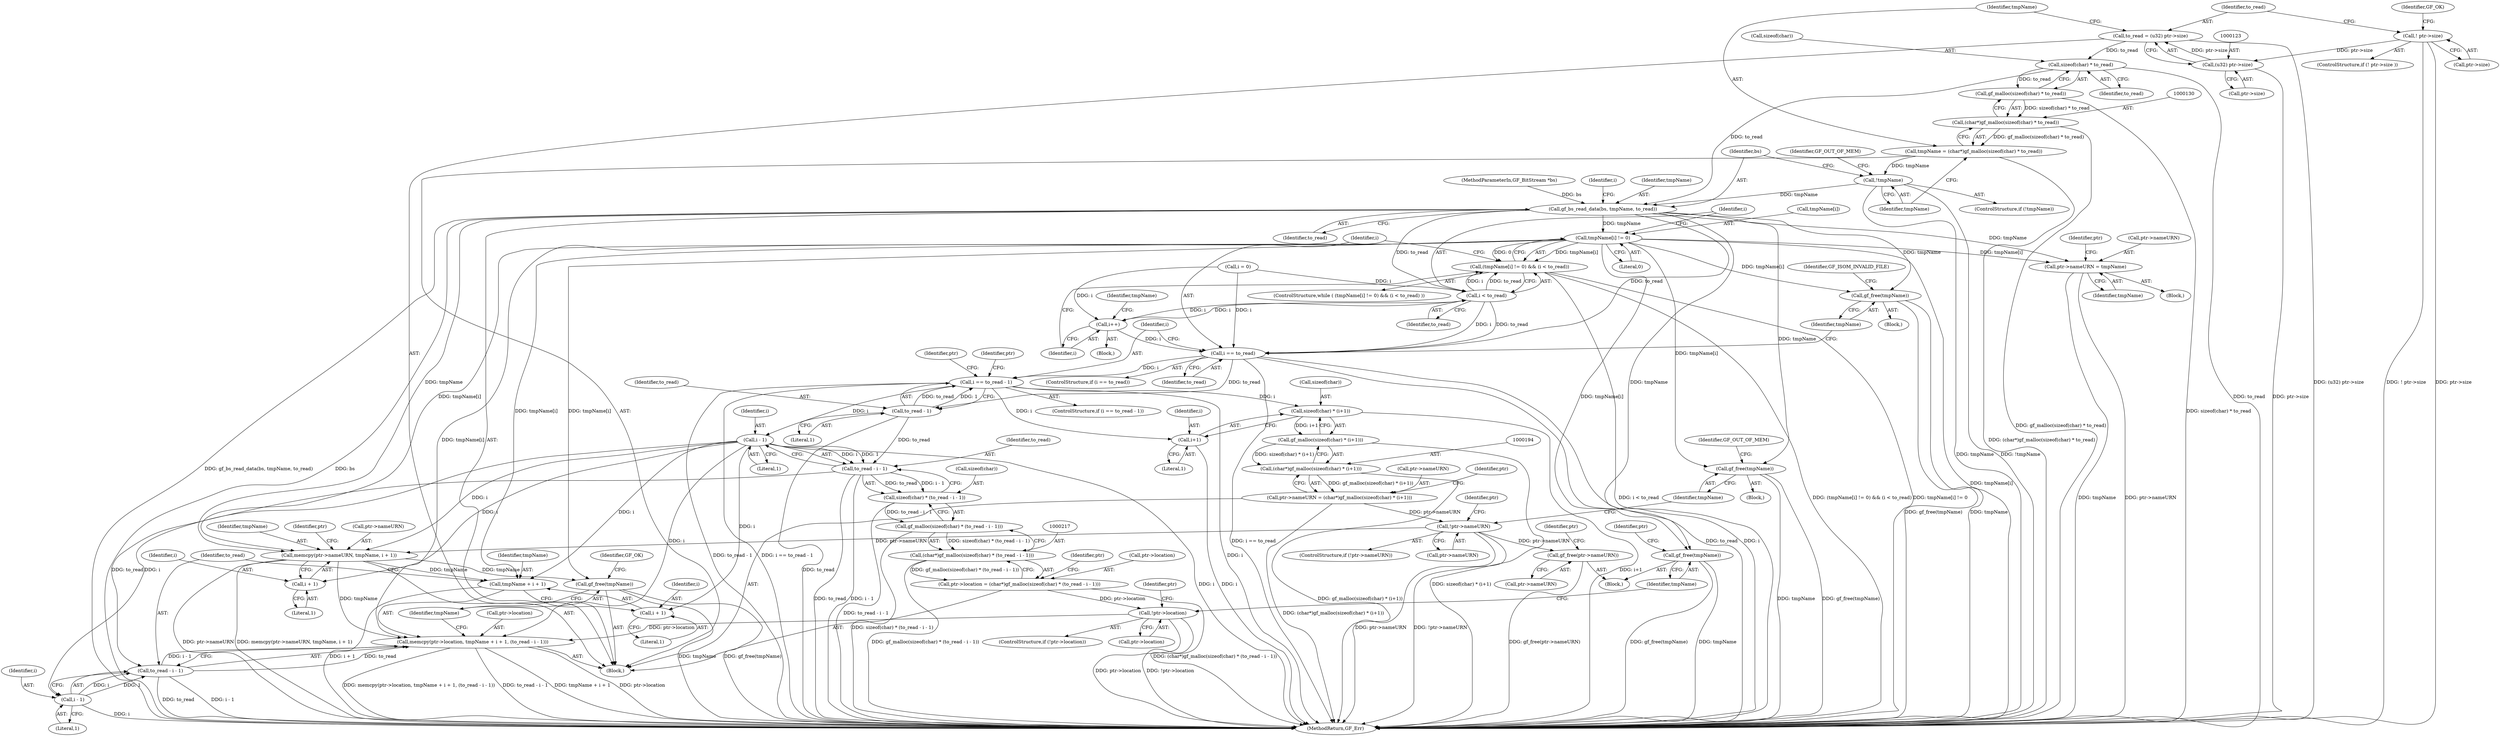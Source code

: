 digraph "1_gpac_bceb03fd2be95097a7b409ea59914f332fb6bc86@API" {
"1000132" [label="(Call,sizeof(char) * to_read)"];
"1000120" [label="(Call,to_read = (u32) ptr->size)"];
"1000122" [label="(Call,(u32) ptr->size)"];
"1000114" [label="(Call,! ptr->size)"];
"1000131" [label="(Call,gf_malloc(sizeof(char) * to_read))"];
"1000129" [label="(Call,(char*)gf_malloc(sizeof(char) * to_read))"];
"1000127" [label="(Call,tmpName = (char*)gf_malloc(sizeof(char) * to_read))"];
"1000137" [label="(Call,!tmpName)"];
"1000141" [label="(Call,gf_bs_read_data(bs, tmpName, to_read))"];
"1000150" [label="(Call,tmpName[i] != 0)"];
"1000149" [label="(Call,(tmpName[i] != 0) && (i < to_read))"];
"1000166" [label="(Call,gf_free(tmpName))"];
"1000177" [label="(Call,ptr->nameURN = tmpName)"];
"1000208" [label="(Call,gf_free(tmpName))"];
"1000233" [label="(Call,gf_free(tmpName))"];
"1000246" [label="(Call,memcpy(ptr->nameURN, tmpName, i + 1))"];
"1000254" [label="(Call,memcpy(ptr->location, tmpName + i + 1, (to_read - i - 1)))"];
"1000258" [label="(Call,tmpName + i + 1)"];
"1000268" [label="(Call,gf_free(tmpName))"];
"1000155" [label="(Call,i < to_read)"];
"1000159" [label="(Call,i++)"];
"1000162" [label="(Call,i == to_read)"];
"1000171" [label="(Call,i == to_read - 1)"];
"1000196" [label="(Call,sizeof(char) * (i+1))"];
"1000195" [label="(Call,gf_malloc(sizeof(char) * (i+1)))"];
"1000193" [label="(Call,(char*)gf_malloc(sizeof(char) * (i+1)))"];
"1000189" [label="(Call,ptr->nameURN = (char*)gf_malloc(sizeof(char) * (i+1)))"];
"1000203" [label="(Call,!ptr->nameURN)"];
"1000235" [label="(Call,gf_free(ptr->nameURN))"];
"1000199" [label="(Call,i+1)"];
"1000224" [label="(Call,i - 1)"];
"1000222" [label="(Call,to_read - i - 1)"];
"1000219" [label="(Call,sizeof(char) * (to_read - i - 1))"];
"1000218" [label="(Call,gf_malloc(sizeof(char) * (to_read - i - 1)))"];
"1000216" [label="(Call,(char*)gf_malloc(sizeof(char) * (to_read - i - 1)))"];
"1000212" [label="(Call,ptr->location = (char*)gf_malloc(sizeof(char) * (to_read - i - 1)))"];
"1000228" [label="(Call,!ptr->location)"];
"1000263" [label="(Call,to_read - i - 1)"];
"1000251" [label="(Call,i + 1)"];
"1000260" [label="(Call,i + 1)"];
"1000265" [label="(Call,i - 1)"];
"1000173" [label="(Call,to_read - 1)"];
"1000175" [label="(Literal,1)"];
"1000131" [label="(Call,gf_malloc(sizeof(char) * to_read))"];
"1000124" [label="(Call,ptr->size)"];
"1000145" [label="(Call,i = 0)"];
"1000166" [label="(Call,gf_free(tmpName))"];
"1000264" [label="(Identifier,to_read)"];
"1000189" [label="(Call,ptr->nameURN = (char*)gf_malloc(sizeof(char) * (i+1)))"];
"1000155" [label="(Call,i < to_read)"];
"1000102" [label="(MethodParameterIn,GF_BitStream *bs)"];
"1000159" [label="(Call,i++)"];
"1000248" [label="(Identifier,ptr)"];
"1000223" [label="(Identifier,to_read)"];
"1000247" [label="(Call,ptr->nameURN)"];
"1000138" [label="(Identifier,tmpName)"];
"1000250" [label="(Identifier,tmpName)"];
"1000208" [label="(Call,gf_free(tmpName))"];
"1000169" [label="(Identifier,GF_ISOM_INVALID_FILE)"];
"1000271" [label="(Identifier,GF_OK)"];
"1000253" [label="(Literal,1)"];
"1000167" [label="(Identifier,tmpName)"];
"1000228" [label="(Call,!ptr->location)"];
"1000222" [label="(Call,to_read - i - 1)"];
"1000176" [label="(Block,)"];
"1000268" [label="(Call,gf_free(tmpName))"];
"1000146" [label="(Identifier,i)"];
"1000115" [label="(Call,ptr->size)"];
"1000204" [label="(Call,ptr->nameURN)"];
"1000184" [label="(Identifier,ptr)"];
"1000233" [label="(Call,gf_free(tmpName))"];
"1000205" [label="(Identifier,ptr)"];
"1000211" [label="(Identifier,GF_OUT_OF_MEM)"];
"1000113" [label="(ControlStructure,if (! ptr->size ))"];
"1000143" [label="(Identifier,tmpName)"];
"1000142" [label="(Identifier,bs)"];
"1000135" [label="(Identifier,to_read)"];
"1000120" [label="(Call,to_read = (u32) ptr->size)"];
"1000213" [label="(Call,ptr->location)"];
"1000214" [label="(Identifier,ptr)"];
"1000251" [label="(Call,i + 1)"];
"1000232" [label="(Block,)"];
"1000119" [label="(Identifier,GF_OK)"];
"1000254" [label="(Call,memcpy(ptr->location, tmpName + i + 1, (to_read - i - 1)))"];
"1000103" [label="(Block,)"];
"1000178" [label="(Call,ptr->nameURN)"];
"1000255" [label="(Call,ptr->location)"];
"1000230" [label="(Identifier,ptr)"];
"1000128" [label="(Identifier,tmpName)"];
"1000122" [label="(Call,(u32) ptr->size)"];
"1000158" [label="(Block,)"];
"1000195" [label="(Call,gf_malloc(sizeof(char) * (i+1)))"];
"1000229" [label="(Call,ptr->location)"];
"1000137" [label="(Call,!tmpName)"];
"1000207" [label="(Block,)"];
"1000262" [label="(Literal,1)"];
"1000267" [label="(Literal,1)"];
"1000252" [label="(Identifier,i)"];
"1000165" [label="(Block,)"];
"1000236" [label="(Call,ptr->nameURN)"];
"1000149" [label="(Call,(tmpName[i] != 0) && (i < to_read))"];
"1000164" [label="(Identifier,to_read)"];
"1000160" [label="(Identifier,i)"];
"1000272" [label="(MethodReturn,GF_Err)"];
"1000132" [label="(Call,sizeof(char) * to_read)"];
"1000235" [label="(Call,gf_free(ptr->nameURN))"];
"1000174" [label="(Identifier,to_read)"];
"1000127" [label="(Call,tmpName = (char*)gf_malloc(sizeof(char) * to_read))"];
"1000209" [label="(Identifier,tmpName)"];
"1000171" [label="(Call,i == to_read - 1)"];
"1000133" [label="(Call,sizeof(char))"];
"1000237" [label="(Identifier,ptr)"];
"1000163" [label="(Identifier,i)"];
"1000219" [label="(Call,sizeof(char) * (to_read - i - 1))"];
"1000261" [label="(Identifier,i)"];
"1000162" [label="(Call,i == to_read)"];
"1000260" [label="(Call,i + 1)"];
"1000114" [label="(Call,! ptr->size)"];
"1000152" [label="(Identifier,tmpName)"];
"1000201" [label="(Literal,1)"];
"1000256" [label="(Identifier,ptr)"];
"1000259" [label="(Identifier,tmpName)"];
"1000141" [label="(Call,gf_bs_read_data(bs, tmpName, to_read))"];
"1000200" [label="(Identifier,i)"];
"1000177" [label="(Call,ptr->nameURN = tmpName)"];
"1000203" [label="(Call,!ptr->nameURN)"];
"1000241" [label="(Identifier,ptr)"];
"1000218" [label="(Call,gf_malloc(sizeof(char) * (to_read - i - 1)))"];
"1000220" [label="(Call,sizeof(char))"];
"1000173" [label="(Call,to_read - 1)"];
"1000234" [label="(Identifier,tmpName)"];
"1000140" [label="(Identifier,GF_OUT_OF_MEM)"];
"1000148" [label="(ControlStructure,while ( (tmpName[i] != 0) && (i < to_read) ))"];
"1000191" [label="(Identifier,ptr)"];
"1000224" [label="(Call,i - 1)"];
"1000144" [label="(Identifier,to_read)"];
"1000193" [label="(Call,(char*)gf_malloc(sizeof(char) * (i+1)))"];
"1000216" [label="(Call,(char*)gf_malloc(sizeof(char) * (to_read - i - 1)))"];
"1000179" [label="(Identifier,ptr)"];
"1000263" [label="(Call,to_read - i - 1)"];
"1000269" [label="(Identifier,tmpName)"];
"1000197" [label="(Call,sizeof(char))"];
"1000190" [label="(Call,ptr->nameURN)"];
"1000226" [label="(Literal,1)"];
"1000161" [label="(ControlStructure,if (i == to_read))"];
"1000121" [label="(Identifier,to_read)"];
"1000129" [label="(Call,(char*)gf_malloc(sizeof(char) * to_read))"];
"1000170" [label="(ControlStructure,if (i == to_read - 1))"];
"1000154" [label="(Literal,0)"];
"1000181" [label="(Identifier,tmpName)"];
"1000258" [label="(Call,tmpName + i + 1)"];
"1000202" [label="(ControlStructure,if (!ptr->nameURN))"];
"1000172" [label="(Identifier,i)"];
"1000266" [label="(Identifier,i)"];
"1000212" [label="(Call,ptr->location = (char*)gf_malloc(sizeof(char) * (to_read - i - 1)))"];
"1000151" [label="(Call,tmpName[i])"];
"1000199" [label="(Call,i+1)"];
"1000227" [label="(ControlStructure,if (!ptr->location))"];
"1000150" [label="(Call,tmpName[i] != 0)"];
"1000157" [label="(Identifier,to_read)"];
"1000225" [label="(Identifier,i)"];
"1000265" [label="(Call,i - 1)"];
"1000156" [label="(Identifier,i)"];
"1000246" [label="(Call,memcpy(ptr->nameURN, tmpName, i + 1))"];
"1000196" [label="(Call,sizeof(char) * (i+1))"];
"1000136" [label="(ControlStructure,if (!tmpName))"];
"1000132" -> "1000131"  [label="AST: "];
"1000132" -> "1000135"  [label="CFG: "];
"1000133" -> "1000132"  [label="AST: "];
"1000135" -> "1000132"  [label="AST: "];
"1000131" -> "1000132"  [label="CFG: "];
"1000132" -> "1000272"  [label="DDG: to_read"];
"1000132" -> "1000131"  [label="DDG: to_read"];
"1000120" -> "1000132"  [label="DDG: to_read"];
"1000132" -> "1000141"  [label="DDG: to_read"];
"1000120" -> "1000103"  [label="AST: "];
"1000120" -> "1000122"  [label="CFG: "];
"1000121" -> "1000120"  [label="AST: "];
"1000122" -> "1000120"  [label="AST: "];
"1000128" -> "1000120"  [label="CFG: "];
"1000120" -> "1000272"  [label="DDG: (u32) ptr->size"];
"1000122" -> "1000120"  [label="DDG: ptr->size"];
"1000122" -> "1000124"  [label="CFG: "];
"1000123" -> "1000122"  [label="AST: "];
"1000124" -> "1000122"  [label="AST: "];
"1000122" -> "1000272"  [label="DDG: ptr->size"];
"1000114" -> "1000122"  [label="DDG: ptr->size"];
"1000114" -> "1000113"  [label="AST: "];
"1000114" -> "1000115"  [label="CFG: "];
"1000115" -> "1000114"  [label="AST: "];
"1000119" -> "1000114"  [label="CFG: "];
"1000121" -> "1000114"  [label="CFG: "];
"1000114" -> "1000272"  [label="DDG: ! ptr->size"];
"1000114" -> "1000272"  [label="DDG: ptr->size"];
"1000131" -> "1000129"  [label="AST: "];
"1000129" -> "1000131"  [label="CFG: "];
"1000131" -> "1000272"  [label="DDG: sizeof(char) * to_read"];
"1000131" -> "1000129"  [label="DDG: sizeof(char) * to_read"];
"1000129" -> "1000127"  [label="AST: "];
"1000130" -> "1000129"  [label="AST: "];
"1000127" -> "1000129"  [label="CFG: "];
"1000129" -> "1000272"  [label="DDG: gf_malloc(sizeof(char) * to_read)"];
"1000129" -> "1000127"  [label="DDG: gf_malloc(sizeof(char) * to_read)"];
"1000127" -> "1000103"  [label="AST: "];
"1000128" -> "1000127"  [label="AST: "];
"1000138" -> "1000127"  [label="CFG: "];
"1000127" -> "1000272"  [label="DDG: (char*)gf_malloc(sizeof(char) * to_read)"];
"1000127" -> "1000137"  [label="DDG: tmpName"];
"1000137" -> "1000136"  [label="AST: "];
"1000137" -> "1000138"  [label="CFG: "];
"1000138" -> "1000137"  [label="AST: "];
"1000140" -> "1000137"  [label="CFG: "];
"1000142" -> "1000137"  [label="CFG: "];
"1000137" -> "1000272"  [label="DDG: tmpName"];
"1000137" -> "1000272"  [label="DDG: !tmpName"];
"1000137" -> "1000141"  [label="DDG: tmpName"];
"1000141" -> "1000103"  [label="AST: "];
"1000141" -> "1000144"  [label="CFG: "];
"1000142" -> "1000141"  [label="AST: "];
"1000143" -> "1000141"  [label="AST: "];
"1000144" -> "1000141"  [label="AST: "];
"1000146" -> "1000141"  [label="CFG: "];
"1000141" -> "1000272"  [label="DDG: bs"];
"1000141" -> "1000272"  [label="DDG: gf_bs_read_data(bs, tmpName, to_read)"];
"1000102" -> "1000141"  [label="DDG: bs"];
"1000141" -> "1000150"  [label="DDG: tmpName"];
"1000141" -> "1000155"  [label="DDG: to_read"];
"1000141" -> "1000162"  [label="DDG: to_read"];
"1000141" -> "1000166"  [label="DDG: tmpName"];
"1000141" -> "1000177"  [label="DDG: tmpName"];
"1000141" -> "1000208"  [label="DDG: tmpName"];
"1000141" -> "1000233"  [label="DDG: tmpName"];
"1000141" -> "1000246"  [label="DDG: tmpName"];
"1000150" -> "1000149"  [label="AST: "];
"1000150" -> "1000154"  [label="CFG: "];
"1000151" -> "1000150"  [label="AST: "];
"1000154" -> "1000150"  [label="AST: "];
"1000156" -> "1000150"  [label="CFG: "];
"1000149" -> "1000150"  [label="CFG: "];
"1000150" -> "1000272"  [label="DDG: tmpName[i]"];
"1000150" -> "1000149"  [label="DDG: tmpName[i]"];
"1000150" -> "1000149"  [label="DDG: 0"];
"1000150" -> "1000166"  [label="DDG: tmpName[i]"];
"1000150" -> "1000177"  [label="DDG: tmpName[i]"];
"1000150" -> "1000208"  [label="DDG: tmpName[i]"];
"1000150" -> "1000233"  [label="DDG: tmpName[i]"];
"1000150" -> "1000246"  [label="DDG: tmpName[i]"];
"1000150" -> "1000254"  [label="DDG: tmpName[i]"];
"1000150" -> "1000258"  [label="DDG: tmpName[i]"];
"1000150" -> "1000268"  [label="DDG: tmpName[i]"];
"1000149" -> "1000148"  [label="AST: "];
"1000149" -> "1000155"  [label="CFG: "];
"1000155" -> "1000149"  [label="AST: "];
"1000160" -> "1000149"  [label="CFG: "];
"1000163" -> "1000149"  [label="CFG: "];
"1000149" -> "1000272"  [label="DDG: i < to_read"];
"1000149" -> "1000272"  [label="DDG: (tmpName[i] != 0) && (i < to_read)"];
"1000149" -> "1000272"  [label="DDG: tmpName[i] != 0"];
"1000155" -> "1000149"  [label="DDG: i"];
"1000155" -> "1000149"  [label="DDG: to_read"];
"1000166" -> "1000165"  [label="AST: "];
"1000166" -> "1000167"  [label="CFG: "];
"1000167" -> "1000166"  [label="AST: "];
"1000169" -> "1000166"  [label="CFG: "];
"1000166" -> "1000272"  [label="DDG: gf_free(tmpName)"];
"1000166" -> "1000272"  [label="DDG: tmpName"];
"1000177" -> "1000176"  [label="AST: "];
"1000177" -> "1000181"  [label="CFG: "];
"1000178" -> "1000177"  [label="AST: "];
"1000181" -> "1000177"  [label="AST: "];
"1000184" -> "1000177"  [label="CFG: "];
"1000177" -> "1000272"  [label="DDG: tmpName"];
"1000177" -> "1000272"  [label="DDG: ptr->nameURN"];
"1000208" -> "1000207"  [label="AST: "];
"1000208" -> "1000209"  [label="CFG: "];
"1000209" -> "1000208"  [label="AST: "];
"1000211" -> "1000208"  [label="CFG: "];
"1000208" -> "1000272"  [label="DDG: tmpName"];
"1000208" -> "1000272"  [label="DDG: gf_free(tmpName)"];
"1000233" -> "1000232"  [label="AST: "];
"1000233" -> "1000234"  [label="CFG: "];
"1000234" -> "1000233"  [label="AST: "];
"1000237" -> "1000233"  [label="CFG: "];
"1000233" -> "1000272"  [label="DDG: gf_free(tmpName)"];
"1000233" -> "1000272"  [label="DDG: tmpName"];
"1000246" -> "1000103"  [label="AST: "];
"1000246" -> "1000251"  [label="CFG: "];
"1000247" -> "1000246"  [label="AST: "];
"1000250" -> "1000246"  [label="AST: "];
"1000251" -> "1000246"  [label="AST: "];
"1000256" -> "1000246"  [label="CFG: "];
"1000246" -> "1000272"  [label="DDG: memcpy(ptr->nameURN, tmpName, i + 1)"];
"1000246" -> "1000272"  [label="DDG: ptr->nameURN"];
"1000203" -> "1000246"  [label="DDG: ptr->nameURN"];
"1000224" -> "1000246"  [label="DDG: i"];
"1000246" -> "1000254"  [label="DDG: tmpName"];
"1000246" -> "1000258"  [label="DDG: tmpName"];
"1000246" -> "1000268"  [label="DDG: tmpName"];
"1000254" -> "1000103"  [label="AST: "];
"1000254" -> "1000263"  [label="CFG: "];
"1000255" -> "1000254"  [label="AST: "];
"1000258" -> "1000254"  [label="AST: "];
"1000263" -> "1000254"  [label="AST: "];
"1000269" -> "1000254"  [label="CFG: "];
"1000254" -> "1000272"  [label="DDG: ptr->location"];
"1000254" -> "1000272"  [label="DDG: memcpy(ptr->location, tmpName + i + 1, (to_read - i - 1))"];
"1000254" -> "1000272"  [label="DDG: to_read - i - 1"];
"1000254" -> "1000272"  [label="DDG: tmpName + i + 1"];
"1000228" -> "1000254"  [label="DDG: ptr->location"];
"1000224" -> "1000254"  [label="DDG: i"];
"1000263" -> "1000254"  [label="DDG: to_read"];
"1000263" -> "1000254"  [label="DDG: i - 1"];
"1000258" -> "1000260"  [label="CFG: "];
"1000259" -> "1000258"  [label="AST: "];
"1000260" -> "1000258"  [label="AST: "];
"1000264" -> "1000258"  [label="CFG: "];
"1000258" -> "1000272"  [label="DDG: i + 1"];
"1000224" -> "1000258"  [label="DDG: i"];
"1000268" -> "1000103"  [label="AST: "];
"1000268" -> "1000269"  [label="CFG: "];
"1000269" -> "1000268"  [label="AST: "];
"1000271" -> "1000268"  [label="CFG: "];
"1000268" -> "1000272"  [label="DDG: tmpName"];
"1000268" -> "1000272"  [label="DDG: gf_free(tmpName)"];
"1000155" -> "1000157"  [label="CFG: "];
"1000156" -> "1000155"  [label="AST: "];
"1000157" -> "1000155"  [label="AST: "];
"1000159" -> "1000155"  [label="DDG: i"];
"1000145" -> "1000155"  [label="DDG: i"];
"1000155" -> "1000159"  [label="DDG: i"];
"1000155" -> "1000162"  [label="DDG: i"];
"1000155" -> "1000162"  [label="DDG: to_read"];
"1000159" -> "1000158"  [label="AST: "];
"1000159" -> "1000160"  [label="CFG: "];
"1000160" -> "1000159"  [label="AST: "];
"1000152" -> "1000159"  [label="CFG: "];
"1000145" -> "1000159"  [label="DDG: i"];
"1000159" -> "1000162"  [label="DDG: i"];
"1000162" -> "1000161"  [label="AST: "];
"1000162" -> "1000164"  [label="CFG: "];
"1000163" -> "1000162"  [label="AST: "];
"1000164" -> "1000162"  [label="AST: "];
"1000167" -> "1000162"  [label="CFG: "];
"1000172" -> "1000162"  [label="CFG: "];
"1000162" -> "1000272"  [label="DDG: to_read"];
"1000162" -> "1000272"  [label="DDG: i"];
"1000162" -> "1000272"  [label="DDG: i == to_read"];
"1000145" -> "1000162"  [label="DDG: i"];
"1000162" -> "1000171"  [label="DDG: i"];
"1000162" -> "1000173"  [label="DDG: to_read"];
"1000171" -> "1000170"  [label="AST: "];
"1000171" -> "1000173"  [label="CFG: "];
"1000172" -> "1000171"  [label="AST: "];
"1000173" -> "1000171"  [label="AST: "];
"1000179" -> "1000171"  [label="CFG: "];
"1000191" -> "1000171"  [label="CFG: "];
"1000171" -> "1000272"  [label="DDG: i"];
"1000171" -> "1000272"  [label="DDG: to_read - 1"];
"1000171" -> "1000272"  [label="DDG: i == to_read - 1"];
"1000173" -> "1000171"  [label="DDG: to_read"];
"1000173" -> "1000171"  [label="DDG: 1"];
"1000171" -> "1000196"  [label="DDG: i"];
"1000171" -> "1000199"  [label="DDG: i"];
"1000171" -> "1000224"  [label="DDG: i"];
"1000196" -> "1000195"  [label="AST: "];
"1000196" -> "1000199"  [label="CFG: "];
"1000197" -> "1000196"  [label="AST: "];
"1000199" -> "1000196"  [label="AST: "];
"1000195" -> "1000196"  [label="CFG: "];
"1000196" -> "1000272"  [label="DDG: i+1"];
"1000196" -> "1000195"  [label="DDG: i+1"];
"1000195" -> "1000193"  [label="AST: "];
"1000193" -> "1000195"  [label="CFG: "];
"1000195" -> "1000272"  [label="DDG: sizeof(char) * (i+1)"];
"1000195" -> "1000193"  [label="DDG: sizeof(char) * (i+1)"];
"1000193" -> "1000189"  [label="AST: "];
"1000194" -> "1000193"  [label="AST: "];
"1000189" -> "1000193"  [label="CFG: "];
"1000193" -> "1000272"  [label="DDG: gf_malloc(sizeof(char) * (i+1))"];
"1000193" -> "1000189"  [label="DDG: gf_malloc(sizeof(char) * (i+1))"];
"1000189" -> "1000103"  [label="AST: "];
"1000190" -> "1000189"  [label="AST: "];
"1000205" -> "1000189"  [label="CFG: "];
"1000189" -> "1000272"  [label="DDG: (char*)gf_malloc(sizeof(char) * (i+1))"];
"1000189" -> "1000203"  [label="DDG: ptr->nameURN"];
"1000203" -> "1000202"  [label="AST: "];
"1000203" -> "1000204"  [label="CFG: "];
"1000204" -> "1000203"  [label="AST: "];
"1000209" -> "1000203"  [label="CFG: "];
"1000214" -> "1000203"  [label="CFG: "];
"1000203" -> "1000272"  [label="DDG: !ptr->nameURN"];
"1000203" -> "1000272"  [label="DDG: ptr->nameURN"];
"1000203" -> "1000235"  [label="DDG: ptr->nameURN"];
"1000235" -> "1000232"  [label="AST: "];
"1000235" -> "1000236"  [label="CFG: "];
"1000236" -> "1000235"  [label="AST: "];
"1000241" -> "1000235"  [label="CFG: "];
"1000235" -> "1000272"  [label="DDG: gf_free(ptr->nameURN)"];
"1000199" -> "1000201"  [label="CFG: "];
"1000200" -> "1000199"  [label="AST: "];
"1000201" -> "1000199"  [label="AST: "];
"1000199" -> "1000272"  [label="DDG: i"];
"1000224" -> "1000222"  [label="AST: "];
"1000224" -> "1000226"  [label="CFG: "];
"1000225" -> "1000224"  [label="AST: "];
"1000226" -> "1000224"  [label="AST: "];
"1000222" -> "1000224"  [label="CFG: "];
"1000224" -> "1000272"  [label="DDG: i"];
"1000224" -> "1000222"  [label="DDG: i"];
"1000224" -> "1000222"  [label="DDG: 1"];
"1000224" -> "1000251"  [label="DDG: i"];
"1000224" -> "1000260"  [label="DDG: i"];
"1000224" -> "1000265"  [label="DDG: i"];
"1000222" -> "1000219"  [label="AST: "];
"1000223" -> "1000222"  [label="AST: "];
"1000219" -> "1000222"  [label="CFG: "];
"1000222" -> "1000272"  [label="DDG: to_read"];
"1000222" -> "1000272"  [label="DDG: i - 1"];
"1000222" -> "1000219"  [label="DDG: to_read"];
"1000222" -> "1000219"  [label="DDG: i - 1"];
"1000173" -> "1000222"  [label="DDG: to_read"];
"1000222" -> "1000263"  [label="DDG: to_read"];
"1000219" -> "1000218"  [label="AST: "];
"1000220" -> "1000219"  [label="AST: "];
"1000218" -> "1000219"  [label="CFG: "];
"1000219" -> "1000272"  [label="DDG: to_read - i - 1"];
"1000219" -> "1000218"  [label="DDG: to_read - i - 1"];
"1000218" -> "1000216"  [label="AST: "];
"1000216" -> "1000218"  [label="CFG: "];
"1000218" -> "1000272"  [label="DDG: sizeof(char) * (to_read - i - 1)"];
"1000218" -> "1000216"  [label="DDG: sizeof(char) * (to_read - i - 1)"];
"1000216" -> "1000212"  [label="AST: "];
"1000217" -> "1000216"  [label="AST: "];
"1000212" -> "1000216"  [label="CFG: "];
"1000216" -> "1000272"  [label="DDG: gf_malloc(sizeof(char) * (to_read - i - 1))"];
"1000216" -> "1000212"  [label="DDG: gf_malloc(sizeof(char) * (to_read - i - 1))"];
"1000212" -> "1000103"  [label="AST: "];
"1000213" -> "1000212"  [label="AST: "];
"1000230" -> "1000212"  [label="CFG: "];
"1000212" -> "1000272"  [label="DDG: (char*)gf_malloc(sizeof(char) * (to_read - i - 1))"];
"1000212" -> "1000228"  [label="DDG: ptr->location"];
"1000228" -> "1000227"  [label="AST: "];
"1000228" -> "1000229"  [label="CFG: "];
"1000229" -> "1000228"  [label="AST: "];
"1000234" -> "1000228"  [label="CFG: "];
"1000248" -> "1000228"  [label="CFG: "];
"1000228" -> "1000272"  [label="DDG: !ptr->location"];
"1000228" -> "1000272"  [label="DDG: ptr->location"];
"1000263" -> "1000265"  [label="CFG: "];
"1000264" -> "1000263"  [label="AST: "];
"1000265" -> "1000263"  [label="AST: "];
"1000263" -> "1000272"  [label="DDG: i - 1"];
"1000263" -> "1000272"  [label="DDG: to_read"];
"1000265" -> "1000263"  [label="DDG: i"];
"1000265" -> "1000263"  [label="DDG: 1"];
"1000251" -> "1000253"  [label="CFG: "];
"1000252" -> "1000251"  [label="AST: "];
"1000253" -> "1000251"  [label="AST: "];
"1000260" -> "1000262"  [label="CFG: "];
"1000261" -> "1000260"  [label="AST: "];
"1000262" -> "1000260"  [label="AST: "];
"1000265" -> "1000267"  [label="CFG: "];
"1000266" -> "1000265"  [label="AST: "];
"1000267" -> "1000265"  [label="AST: "];
"1000265" -> "1000272"  [label="DDG: i"];
"1000173" -> "1000175"  [label="CFG: "];
"1000174" -> "1000173"  [label="AST: "];
"1000175" -> "1000173"  [label="AST: "];
"1000173" -> "1000272"  [label="DDG: to_read"];
}
